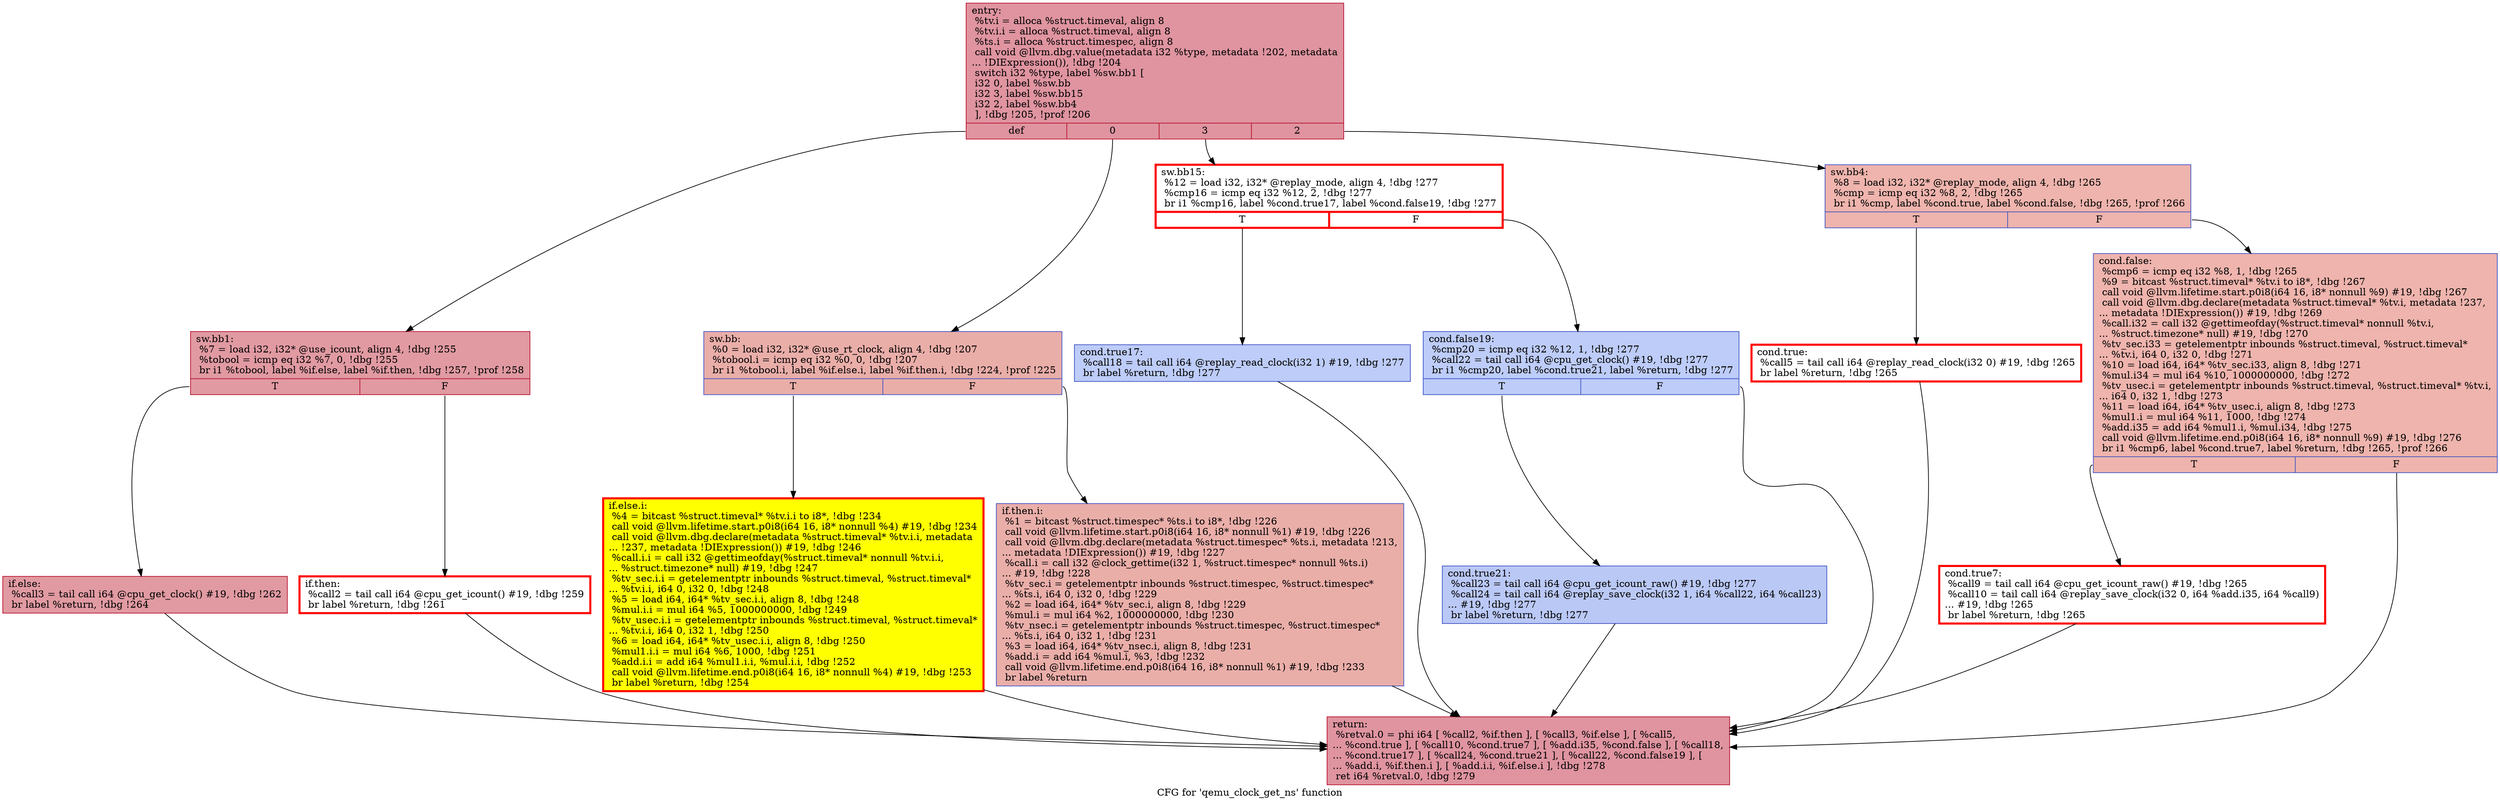 digraph "CFG for 'qemu_clock_get_ns' function" {
	label="CFG for 'qemu_clock_get_ns' function";

	Node0x55757a848a90 [shape=record,color="#b70d28ff", style=filled, fillcolor="#b70d2870",label="{entry:\l  %tv.i = alloca %struct.timeval, align 8\l  %tv.i.i = alloca %struct.timeval, align 8\l  %ts.i = alloca %struct.timespec, align 8\l  call void @llvm.dbg.value(metadata i32 %type, metadata !202, metadata\l... !DIExpression()), !dbg !204\l  switch i32 %type, label %sw.bb1 [\l    i32 0, label %sw.bb\l    i32 3, label %sw.bb15\l    i32 2, label %sw.bb4\l  ], !dbg !205, !prof !206\l|{<s0>def|<s1>0|<s2>3|<s3>2}}"];
	Node0x55757a848a90:s0 -> Node0x55757a692d30;
	Node0x55757a848a90:s1 -> Node0x55757a84d1b0;
	Node0x55757a848a90:s2 -> Node0x55757a84ff50;
	Node0x55757a848a90:s3 -> Node0x55757a84f520;
	Node0x55757a84d1b0 [shape=record,color="#3d50c3ff", style=filled, fillcolor="#d0473d70",label="{sw.bb:                                            \l  %0 = load i32, i32* @use_rt_clock, align 4, !dbg !207\l  %tobool.i = icmp eq i32 %0, 0, !dbg !207\l  br i1 %tobool.i, label %if.else.i, label %if.then.i, !dbg !224, !prof !225\l|{<s0>T|<s1>F}}"];
	Node0x55757a84d1b0:s0 -> Node0x55757a81a3e0;
	Node0x55757a84d1b0:s1 -> Node0x55757a789070;
	Node0x55757a789070 [shape=record,color="#3d50c3ff", style=filled, fillcolor="#d0473d70",label="{if.then.i:                                        \l  %1 = bitcast %struct.timespec* %ts.i to i8*, !dbg !226\l  call void @llvm.lifetime.start.p0i8(i64 16, i8* nonnull %1) #19, !dbg !226\l  call void @llvm.dbg.declare(metadata %struct.timespec* %ts.i, metadata !213,\l... metadata !DIExpression()) #19, !dbg !227\l  %call.i = call i32 @clock_gettime(i32 1, %struct.timespec* nonnull %ts.i)\l... #19, !dbg !228\l  %tv_sec.i = getelementptr inbounds %struct.timespec, %struct.timespec*\l... %ts.i, i64 0, i32 0, !dbg !229\l  %2 = load i64, i64* %tv_sec.i, align 8, !dbg !229\l  %mul.i = mul i64 %2, 1000000000, !dbg !230\l  %tv_nsec.i = getelementptr inbounds %struct.timespec, %struct.timespec*\l... %ts.i, i64 0, i32 1, !dbg !231\l  %3 = load i64, i64* %tv_nsec.i, align 8, !dbg !231\l  %add.i = add i64 %mul.i, %3, !dbg !232\l  call void @llvm.lifetime.end.p0i8(i64 16, i8* nonnull %1) #19, !dbg !233\l  br label %return\l}"];
	Node0x55757a789070 -> Node0x55757a84c940;
	Node0x55757a81a3e0 [shape=record,penwidth=3.0, style="filled", color="red", fillcolor="yellow",label="{if.else.i:                                        \l  %4 = bitcast %struct.timeval* %tv.i.i to i8*, !dbg !234\l  call void @llvm.lifetime.start.p0i8(i64 16, i8* nonnull %4) #19, !dbg !234\l  call void @llvm.dbg.declare(metadata %struct.timeval* %tv.i.i, metadata\l... !237, metadata !DIExpression()) #19, !dbg !246\l  %call.i.i = call i32 @gettimeofday(%struct.timeval* nonnull %tv.i.i,\l... %struct.timezone* null) #19, !dbg !247\l  %tv_sec.i.i = getelementptr inbounds %struct.timeval, %struct.timeval*\l... %tv.i.i, i64 0, i32 0, !dbg !248\l  %5 = load i64, i64* %tv_sec.i.i, align 8, !dbg !248\l  %mul.i.i = mul i64 %5, 1000000000, !dbg !249\l  %tv_usec.i.i = getelementptr inbounds %struct.timeval, %struct.timeval*\l... %tv.i.i, i64 0, i32 1, !dbg !250\l  %6 = load i64, i64* %tv_usec.i.i, align 8, !dbg !250\l  %mul1.i.i = mul i64 %6, 1000, !dbg !251\l  %add.i.i = add i64 %mul1.i.i, %mul.i.i, !dbg !252\l  call void @llvm.lifetime.end.p0i8(i64 16, i8* nonnull %4) #19, !dbg !253\l  br label %return, !dbg !254\l}"];
	Node0x55757a81a3e0 -> Node0x55757a84c940;
	Node0x55757a692d30 [shape=record,color="#b70d28ff", style=filled, fillcolor="#bb1b2c70",label="{sw.bb1:                                           \l  %7 = load i32, i32* @use_icount, align 4, !dbg !255\l  %tobool = icmp eq i32 %7, 0, !dbg !255\l  br i1 %tobool, label %if.else, label %if.then, !dbg !257, !prof !258\l|{<s0>T|<s1>F}}"];
	Node0x55757a692d30:s0 -> Node0x55757a84f570;
	Node0x55757a692d30:s1 -> Node0x55757a84f4d0;
	Node0x55757a84f4d0 [shape=record,penwidth=3.0, color="red",label="{if.then:                                          \l  %call2 = tail call i64 @cpu_get_icount() #19, !dbg !259\l  br label %return, !dbg !261\l}"];
	Node0x55757a84f4d0 -> Node0x55757a84c940;
	Node0x55757a84f570 [shape=record,color="#b70d28ff", style=filled, fillcolor="#bb1b2c70",label="{if.else:                                          \l  %call3 = tail call i64 @cpu_get_clock() #19, !dbg !262\l  br label %return, !dbg !264\l}"];
	Node0x55757a84f570 -> Node0x55757a84c940;
	Node0x55757a84f520 [shape=record,color="#3d50c3ff", style=filled, fillcolor="#d8564670",label="{sw.bb4:                                           \l  %8 = load i32, i32* @replay_mode, align 4, !dbg !265\l  %cmp = icmp eq i32 %8, 2, !dbg !265\l  br i1 %cmp, label %cond.true, label %cond.false, !dbg !265, !prof !266\l|{<s0>T|<s1>F}}"];
	Node0x55757a84f520:s0 -> Node0x55757a79cce0;
	Node0x55757a84f520:s1 -> Node0x55757a79cd60;
	Node0x55757a79cce0 [shape=record,penwidth=3.0, color="red",label="{cond.true:                                        \l  %call5 = tail call i64 @replay_read_clock(i32 0) #19, !dbg !265\l  br label %return, !dbg !265\l}"];
	Node0x55757a79cce0 -> Node0x55757a84c940;
	Node0x55757a79cd60 [shape=record,color="#3d50c3ff", style=filled, fillcolor="#d8564670",label="{cond.false:                                       \l  %cmp6 = icmp eq i32 %8, 1, !dbg !265\l  %9 = bitcast %struct.timeval* %tv.i to i8*, !dbg !267\l  call void @llvm.lifetime.start.p0i8(i64 16, i8* nonnull %9) #19, !dbg !267\l  call void @llvm.dbg.declare(metadata %struct.timeval* %tv.i, metadata !237,\l... metadata !DIExpression()) #19, !dbg !269\l  %call.i32 = call i32 @gettimeofday(%struct.timeval* nonnull %tv.i,\l... %struct.timezone* null) #19, !dbg !270\l  %tv_sec.i33 = getelementptr inbounds %struct.timeval, %struct.timeval*\l... %tv.i, i64 0, i32 0, !dbg !271\l  %10 = load i64, i64* %tv_sec.i33, align 8, !dbg !271\l  %mul.i34 = mul i64 %10, 1000000000, !dbg !272\l  %tv_usec.i = getelementptr inbounds %struct.timeval, %struct.timeval* %tv.i,\l... i64 0, i32 1, !dbg !273\l  %11 = load i64, i64* %tv_usec.i, align 8, !dbg !273\l  %mul1.i = mul i64 %11, 1000, !dbg !274\l  %add.i35 = add i64 %mul1.i, %mul.i34, !dbg !275\l  call void @llvm.lifetime.end.p0i8(i64 16, i8* nonnull %9) #19, !dbg !276\l  br i1 %cmp6, label %cond.true7, label %return, !dbg !265, !prof !266\l|{<s0>T|<s1>F}}"];
	Node0x55757a79cd60:s0 -> Node0x55757a79d5f0;
	Node0x55757a79cd60:s1 -> Node0x55757a84c940;
	Node0x55757a79d5f0 [shape=record,penwidth=3.0, color="red",label="{cond.true7:                                       \l  %call9 = tail call i64 @cpu_get_icount_raw() #19, !dbg !265\l  %call10 = tail call i64 @replay_save_clock(i32 0, i64 %add.i35, i64 %call9)\l... #19, !dbg !265\l  br label %return, !dbg !265\l}"];
	Node0x55757a79d5f0 -> Node0x55757a84c940;
	Node0x55757a84ff50 [shape=record,penwidth=3.0, color="red",label="{sw.bb15:                                          \l  %12 = load i32, i32* @replay_mode, align 4, !dbg !277\l  %cmp16 = icmp eq i32 %12, 2, !dbg !277\l  br i1 %cmp16, label %cond.true17, label %cond.false19, !dbg !277\l|{<s0>T|<s1>F}}"];
	Node0x55757a84ff50:s0 -> Node0x55757a79d2b0;
	Node0x55757a84ff50:s1 -> Node0x55757a84ce60;
	Node0x55757a79d2b0 [shape=record,color="#3d50c3ff", style=filled, fillcolor="#6a8bef70",label="{cond.true17:                                      \l  %call18 = tail call i64 @replay_read_clock(i32 1) #19, !dbg !277\l  br label %return, !dbg !277\l}"];
	Node0x55757a79d2b0 -> Node0x55757a84c940;
	Node0x55757a84ce60 [shape=record,color="#3d50c3ff", style=filled, fillcolor="#6a8bef70",label="{cond.false19:                                     \l  %cmp20 = icmp eq i32 %12, 1, !dbg !277\l  %call22 = tail call i64 @cpu_get_clock() #19, !dbg !277\l  br i1 %cmp20, label %cond.true21, label %return, !dbg !277\l|{<s0>T|<s1>F}}"];
	Node0x55757a84ce60:s0 -> Node0x55757a762f40;
	Node0x55757a84ce60:s1 -> Node0x55757a84c940;
	Node0x55757a762f40 [shape=record,color="#3d50c3ff", style=filled, fillcolor="#6282ea70",label="{cond.true21:                                      \l  %call23 = tail call i64 @cpu_get_icount_raw() #19, !dbg !277\l  %call24 = tail call i64 @replay_save_clock(i32 1, i64 %call22, i64 %call23)\l... #19, !dbg !277\l  br label %return, !dbg !277\l}"];
	Node0x55757a762f40 -> Node0x55757a84c940;
	Node0x55757a84c940 [shape=record,color="#b70d28ff", style=filled, fillcolor="#b70d2870",label="{return:                                           \l  %retval.0 = phi i64 [ %call2, %if.then ], [ %call3, %if.else ], [ %call5,\l... %cond.true ], [ %call10, %cond.true7 ], [ %add.i35, %cond.false ], [ %call18,\l... %cond.true17 ], [ %call24, %cond.true21 ], [ %call22, %cond.false19 ], [\l... %add.i, %if.then.i ], [ %add.i.i, %if.else.i ], !dbg !278\l  ret i64 %retval.0, !dbg !279\l}"];
}
